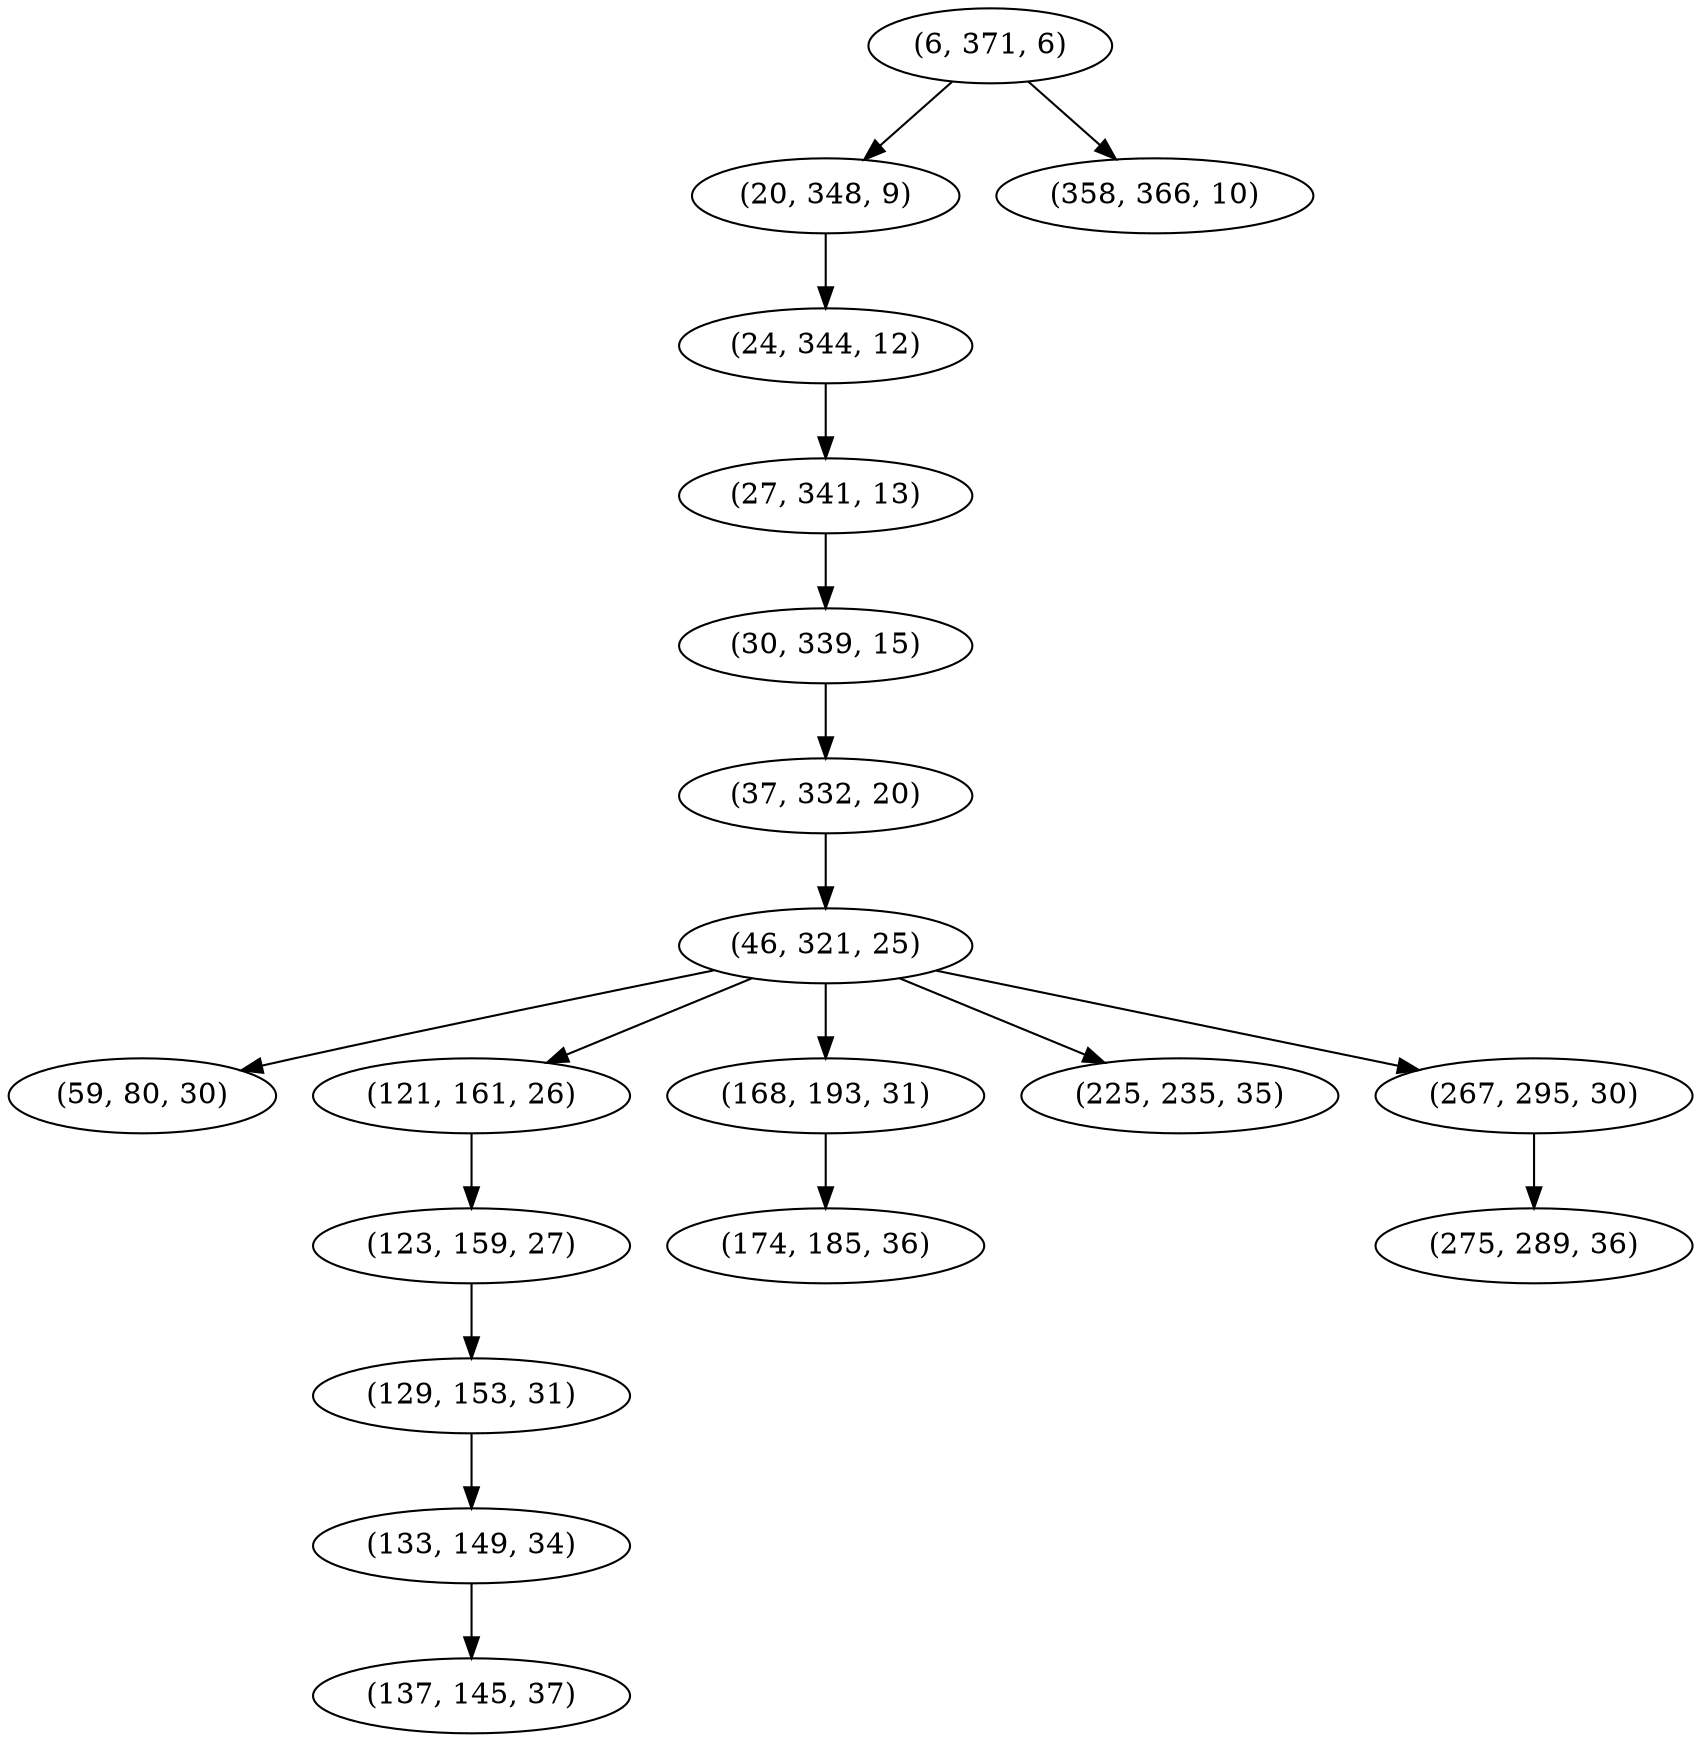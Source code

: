 digraph tree {
    "(6, 371, 6)";
    "(20, 348, 9)";
    "(24, 344, 12)";
    "(27, 341, 13)";
    "(30, 339, 15)";
    "(37, 332, 20)";
    "(46, 321, 25)";
    "(59, 80, 30)";
    "(121, 161, 26)";
    "(123, 159, 27)";
    "(129, 153, 31)";
    "(133, 149, 34)";
    "(137, 145, 37)";
    "(168, 193, 31)";
    "(174, 185, 36)";
    "(225, 235, 35)";
    "(267, 295, 30)";
    "(275, 289, 36)";
    "(358, 366, 10)";
    "(6, 371, 6)" -> "(20, 348, 9)";
    "(6, 371, 6)" -> "(358, 366, 10)";
    "(20, 348, 9)" -> "(24, 344, 12)";
    "(24, 344, 12)" -> "(27, 341, 13)";
    "(27, 341, 13)" -> "(30, 339, 15)";
    "(30, 339, 15)" -> "(37, 332, 20)";
    "(37, 332, 20)" -> "(46, 321, 25)";
    "(46, 321, 25)" -> "(59, 80, 30)";
    "(46, 321, 25)" -> "(121, 161, 26)";
    "(46, 321, 25)" -> "(168, 193, 31)";
    "(46, 321, 25)" -> "(225, 235, 35)";
    "(46, 321, 25)" -> "(267, 295, 30)";
    "(121, 161, 26)" -> "(123, 159, 27)";
    "(123, 159, 27)" -> "(129, 153, 31)";
    "(129, 153, 31)" -> "(133, 149, 34)";
    "(133, 149, 34)" -> "(137, 145, 37)";
    "(168, 193, 31)" -> "(174, 185, 36)";
    "(267, 295, 30)" -> "(275, 289, 36)";
}
